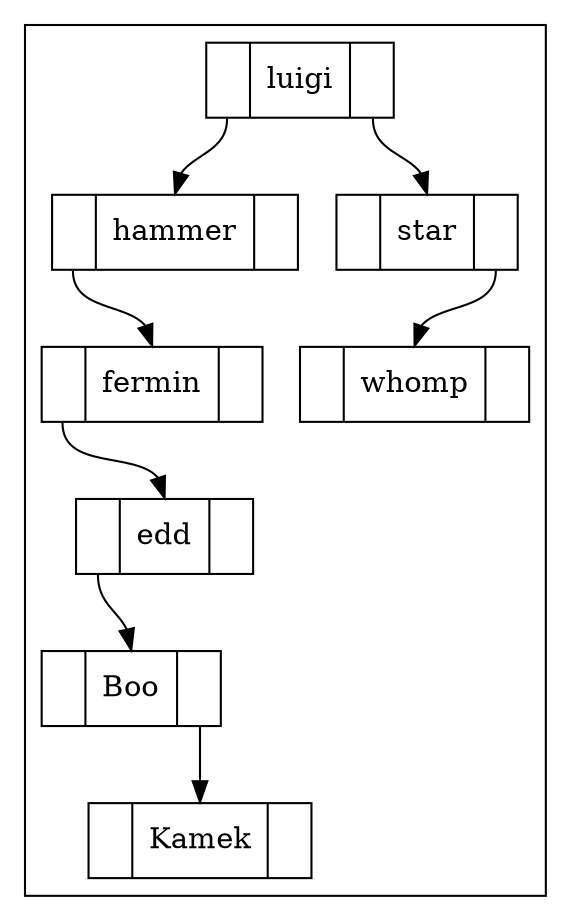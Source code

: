 digraph{
subgraph clusterArbol{
node[shape=record]
ar[label="<f0>|<f1>luigi|<f2>"];
arI[label="<f0>|<f1>hammer|<f2>"];
arII[label="<f0>|<f1>fermin|<f2>"];
arIII[label="<f0>|<f1>edd|<f2>"];
arIIII[label="<f0>|<f1>Boo|<f2>"];
arIIIID[label="<f0>|<f1>Kamek|<f2>"];
arD[label="<f0>|<f1>star|<f2>"];
arDD[label="<f0>|<f1>whomp|<f2>"];
ar:<f2>->arD:<f1>;
ar:<f0>->arI:<f1>;
arI:<f0>->arII:<f1>;
arII:<f0>->arIII:<f1>;
arIII:<f0>->arIIII:<f1>;
arIIII:<f2>->arIIIID:<f1>;
arD:<f2>->arDD:<f1>;
}
}